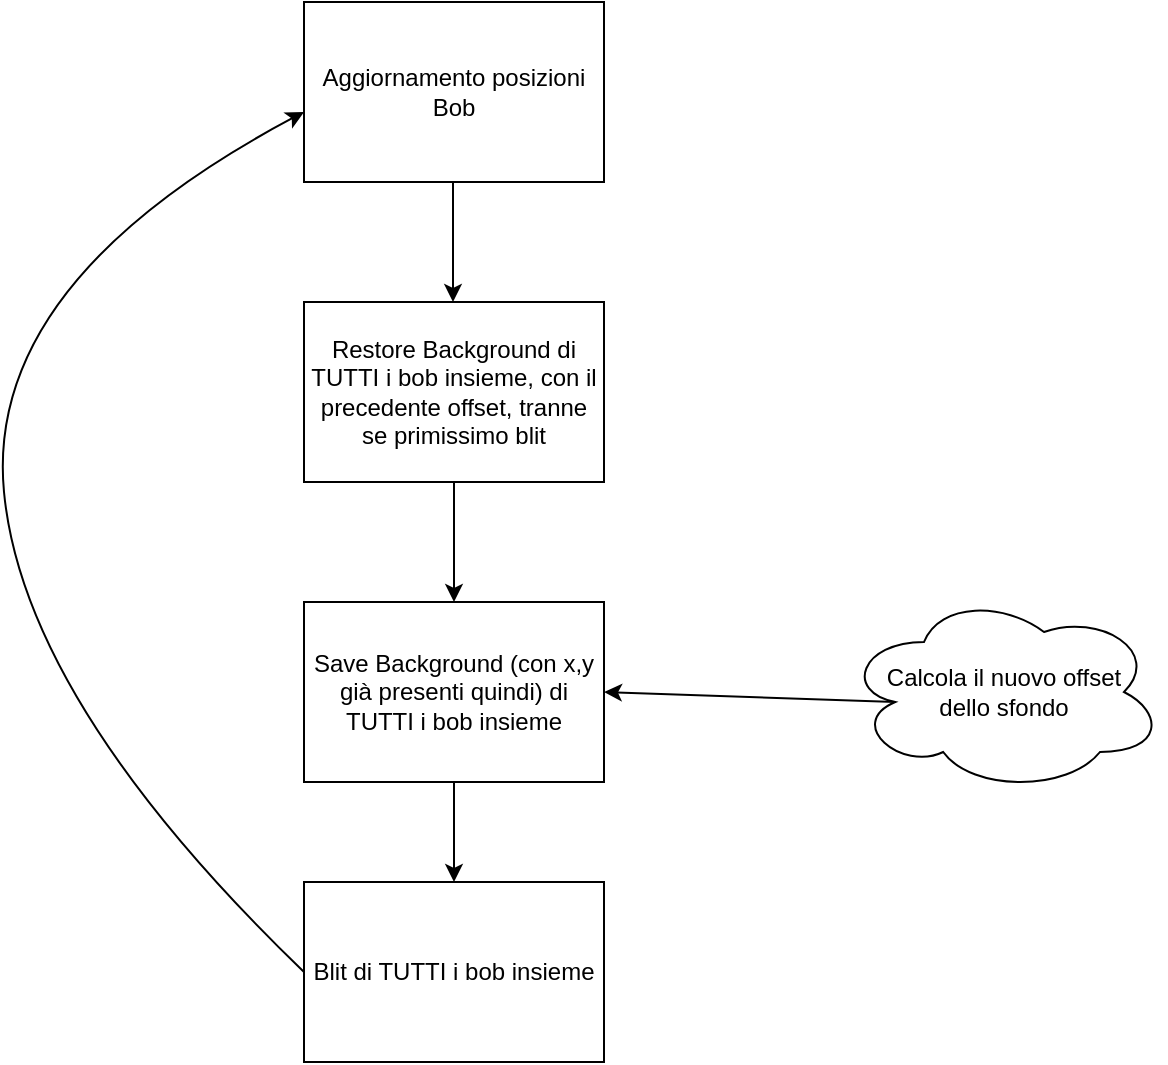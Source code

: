 <mxfile>
    <diagram id="PDYjYKHrJcg0mU1587DH" name="Page-1">
        <mxGraphModel dx="532" dy="318" grid="1" gridSize="10" guides="1" tooltips="1" connect="1" arrows="1" fold="1" page="1" pageScale="1" pageWidth="827" pageHeight="1169" math="0" shadow="0">
            <root>
                <mxCell id="0"/>
                <mxCell id="1" parent="0"/>
                <mxCell id="4" value="" style="edgeStyle=orthogonalEdgeStyle;rounded=0;orthogonalLoop=1;jettySize=auto;html=1;exitX=0.5;exitY=1;exitDx=0;exitDy=0;" parent="1" source="8" target="byu2h8sqv4K67BwK0CkO-2" edge="1">
                    <mxGeometry relative="1" as="geometry">
                        <mxPoint x="355" y="320" as="sourcePoint"/>
                    </mxGeometry>
                </mxCell>
                <mxCell id="byu2h8sqv4K67BwK0CkO-2" value="Save Background (con x,y già presenti quindi) di TUTTI i bob insieme" style="rounded=0;whiteSpace=wrap;html=1;" parent="1" vertex="1">
                    <mxGeometry x="280" y="370" width="150" height="90" as="geometry"/>
                </mxCell>
                <mxCell id="byu2h8sqv4K67BwK0CkO-3" value="Blit di TUTTI i bob insieme" style="rounded=0;whiteSpace=wrap;html=1;" parent="1" vertex="1">
                    <mxGeometry x="280" y="510" width="150" height="90" as="geometry"/>
                </mxCell>
                <mxCell id="byu2h8sqv4K67BwK0CkO-4" value="" style="endArrow=classic;html=1;exitX=0.5;exitY=1;exitDx=0;exitDy=0;entryX=0.5;entryY=0;entryDx=0;entryDy=0;" parent="1" edge="1">
                    <mxGeometry width="50" height="50" relative="1" as="geometry">
                        <mxPoint x="354.5" y="160" as="sourcePoint"/>
                        <mxPoint x="354.5" y="220" as="targetPoint"/>
                    </mxGeometry>
                </mxCell>
                <mxCell id="byu2h8sqv4K67BwK0CkO-6" value="" style="endArrow=classic;html=1;exitX=0.5;exitY=1;exitDx=0;exitDy=0;entryX=0.5;entryY=0;entryDx=0;entryDy=0;" parent="1" source="byu2h8sqv4K67BwK0CkO-2" target="byu2h8sqv4K67BwK0CkO-3" edge="1">
                    <mxGeometry width="50" height="50" relative="1" as="geometry">
                        <mxPoint x="390" y="410" as="sourcePoint"/>
                        <mxPoint x="440" y="360" as="targetPoint"/>
                    </mxGeometry>
                </mxCell>
                <mxCell id="byu2h8sqv4K67BwK0CkO-7" value="" style="curved=1;endArrow=classic;html=1;exitX=0;exitY=0.5;exitDx=0;exitDy=0;entryX=0;entryY=0.5;entryDx=0;entryDy=0;" parent="1" source="byu2h8sqv4K67BwK0CkO-3" edge="1">
                    <mxGeometry width="50" height="50" relative="1" as="geometry">
                        <mxPoint x="390" y="410" as="sourcePoint"/>
                        <mxPoint x="280" y="125" as="targetPoint"/>
                        <Array as="points">
                            <mxPoint x="140" y="420"/>
                            <mxPoint x="120" y="210"/>
                        </Array>
                    </mxGeometry>
                </mxCell>
                <mxCell id="5" value="Calcola il nuovo offset&lt;br&gt;dello sfondo" style="ellipse;shape=cloud;whiteSpace=wrap;html=1;" parent="1" vertex="1">
                    <mxGeometry x="550" y="365" width="160" height="100" as="geometry"/>
                </mxCell>
                <mxCell id="6" value="" style="endArrow=classic;html=1;exitX=0.16;exitY=0.55;exitDx=0;exitDy=0;exitPerimeter=0;entryX=1;entryY=0.5;entryDx=0;entryDy=0;" parent="1" source="5" target="byu2h8sqv4K67BwK0CkO-2" edge="1">
                    <mxGeometry width="50" height="50" relative="1" as="geometry">
                        <mxPoint x="420" y="370" as="sourcePoint"/>
                        <mxPoint x="470" y="320" as="targetPoint"/>
                    </mxGeometry>
                </mxCell>
                <mxCell id="7" value="Aggiornamento posizioni Bob" style="rounded=0;whiteSpace=wrap;html=1;" vertex="1" parent="1">
                    <mxGeometry x="280" y="70" width="150" height="90" as="geometry"/>
                </mxCell>
                <mxCell id="8" value="Restore Background di TUTTI i bob insieme, con il precedente offset, tranne se primissimo blit" style="rounded=0;whiteSpace=wrap;html=1;" vertex="1" parent="1">
                    <mxGeometry x="280" y="220" width="150" height="90" as="geometry"/>
                </mxCell>
            </root>
        </mxGraphModel>
    </diagram>
</mxfile>
